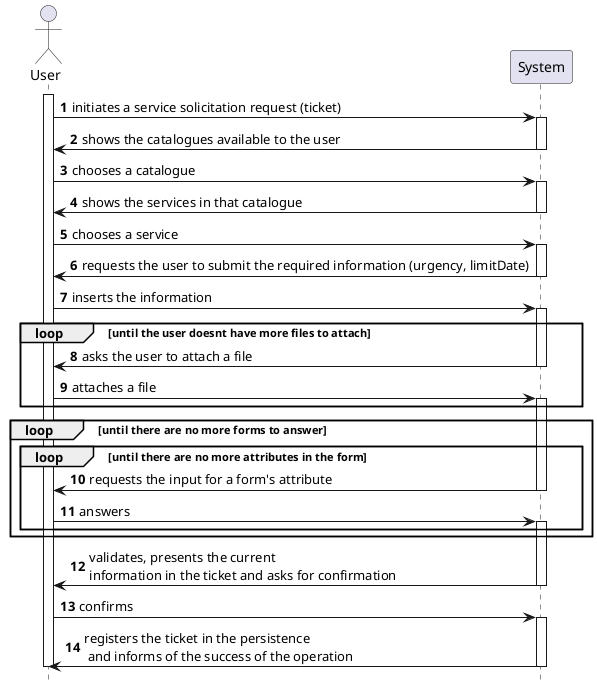 @startuml
autonumber
hide footbox

actor "User" as US
participant "System" as SYST

activate US

US -> SYST : initiates a service solicitation request (ticket)
activate SYST

SYST -> US : shows the catalogues available to the user
deactivate SYST

US -> SYST : chooses a catalogue
activate SYST

SYST -> US : shows the services in that catalogue
deactivate SYST

US -> SYST : chooses a service
activate SYST

SYST -> US : requests the user to submit the required information (urgency, limitDate)
deactivate SYST

US -> SYST : inserts the information
activate SYST

loop until the user doesnt have more files to attach
SYST -> US : asks the user to attach a file
deactivate SYST

US -> SYST : attaches a file
activate SYST
end

loop until there are no more forms to answer
loop until there are no more attributes in the form
SYST -> US : requests the input for a form's attribute
deactivate SYST

US -> SYST : answers
activate SYST
end
end

SYST -> US : validates, presents the current \ninformation in the ticket and asks for confirmation
deactivate SYST

US -> SYST : confirms
activate SYST

SYST -> US : registers the ticket in the persistence\n and informs of the success of the operation
deactivate SYST
deactivate US

@enduml
